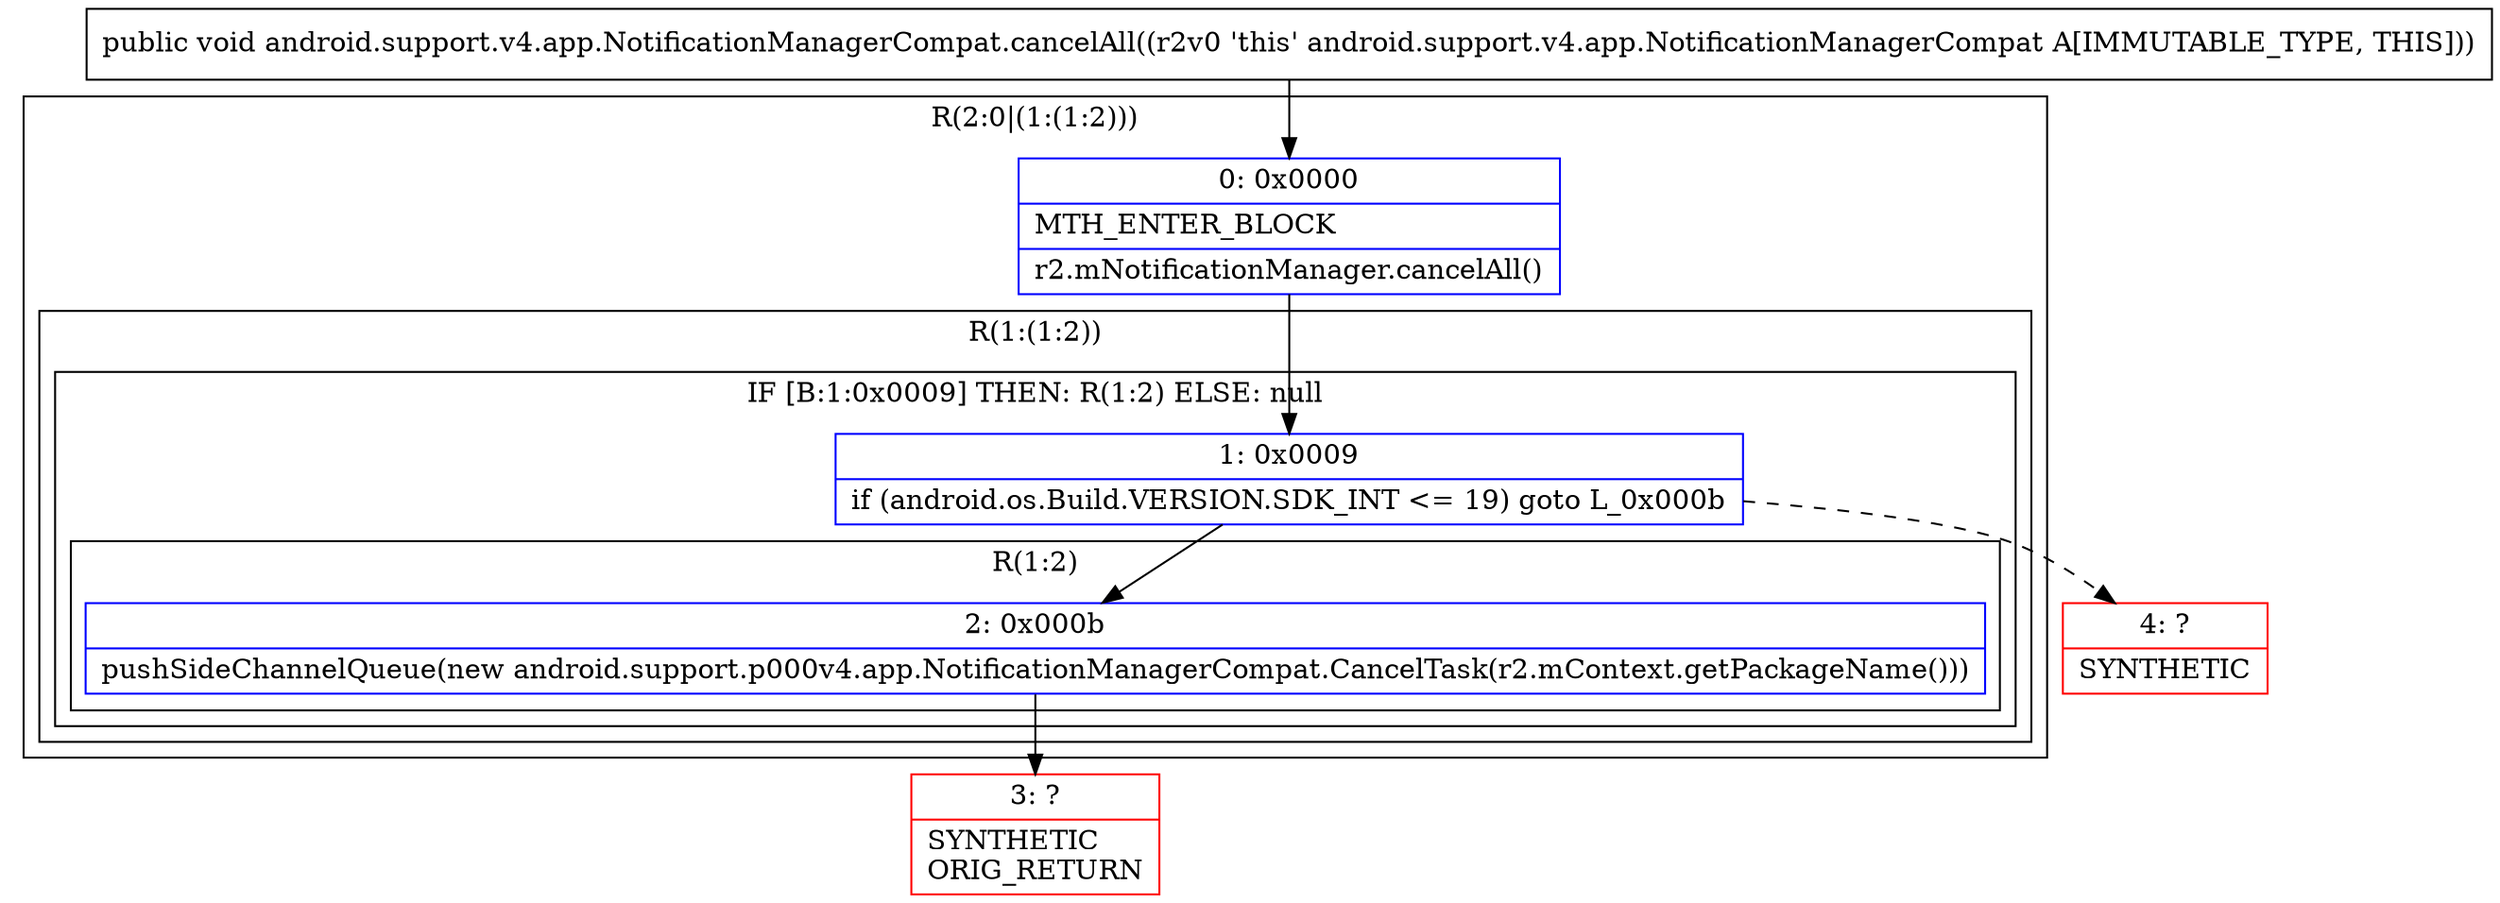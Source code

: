 digraph "CFG forandroid.support.v4.app.NotificationManagerCompat.cancelAll()V" {
subgraph cluster_Region_735294111 {
label = "R(2:0|(1:(1:2)))";
node [shape=record,color=blue];
Node_0 [shape=record,label="{0\:\ 0x0000|MTH_ENTER_BLOCK\l|r2.mNotificationManager.cancelAll()\l}"];
subgraph cluster_Region_257720609 {
label = "R(1:(1:2))";
node [shape=record,color=blue];
subgraph cluster_IfRegion_862692549 {
label = "IF [B:1:0x0009] THEN: R(1:2) ELSE: null";
node [shape=record,color=blue];
Node_1 [shape=record,label="{1\:\ 0x0009|if (android.os.Build.VERSION.SDK_INT \<= 19) goto L_0x000b\l}"];
subgraph cluster_Region_1997761446 {
label = "R(1:2)";
node [shape=record,color=blue];
Node_2 [shape=record,label="{2\:\ 0x000b|pushSideChannelQueue(new android.support.p000v4.app.NotificationManagerCompat.CancelTask(r2.mContext.getPackageName()))\l}"];
}
}
}
}
Node_3 [shape=record,color=red,label="{3\:\ ?|SYNTHETIC\lORIG_RETURN\l}"];
Node_4 [shape=record,color=red,label="{4\:\ ?|SYNTHETIC\l}"];
MethodNode[shape=record,label="{public void android.support.v4.app.NotificationManagerCompat.cancelAll((r2v0 'this' android.support.v4.app.NotificationManagerCompat A[IMMUTABLE_TYPE, THIS])) }"];
MethodNode -> Node_0;
Node_0 -> Node_1;
Node_1 -> Node_2;
Node_1 -> Node_4[style=dashed];
Node_2 -> Node_3;
}

